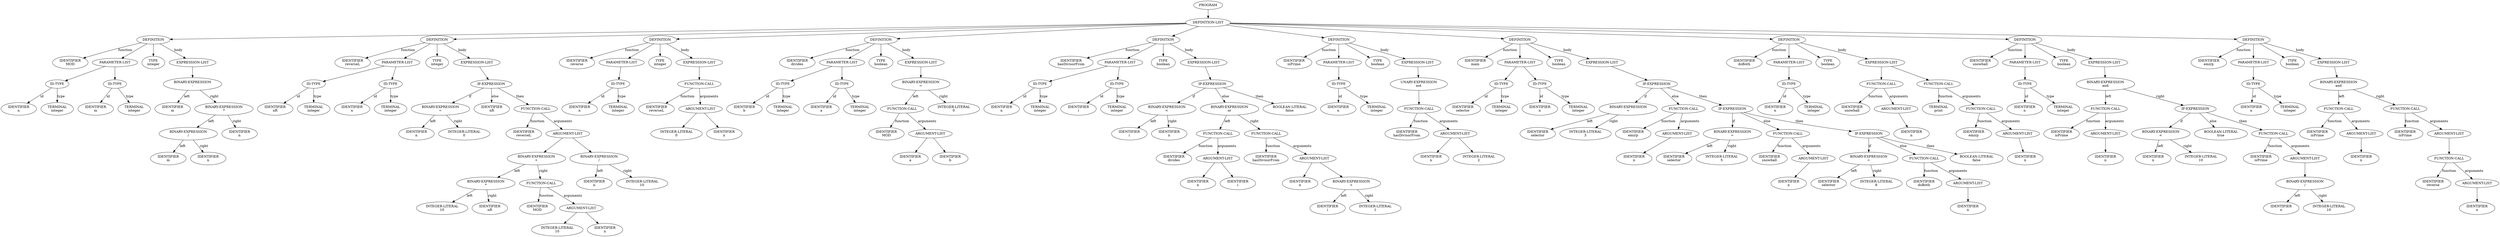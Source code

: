 digraph AST {
node0 [label="PROGRAM"]
node1 [label="DEFINITION-LIST"]
node2 [label="DEFINITION"]
node3 [label="IDENTIFIER\nMOD"]
node4 [label="PARAMETER-LIST"]
node5 [label="ID-TYPE"]
node6 [label="IDENTIFIER\nn"]
node7 [label="TERMINAL\ninteger"]
node8 [label="ID-TYPE"]
node9 [label="IDENTIFIER\nm"]
node10 [label="TERMINAL\ninteger"]
node11 [label="TYPE\ninteger"]
node12 [label="EXPRESSION-LIST"]
node13 [label="BINARY-EXPRESSION\n-"]
node14 [label="IDENTIFIER\nm"]
node15 [label="BINARY-EXPRESSION\n*"]
node16 [label="BINARY-EXPRESSION\n/"]
node17 [label="IDENTIFIER\nm"]
node18 [label="IDENTIFIER\nn"]
node19 [label="IDENTIFIER\nn"]
node20 [label="DEFINITION"]
node21 [label="IDENTIFIER\nreverseL"]
node22 [label="PARAMETER-LIST"]
node23 [label="ID-TYPE"]
node24 [label="IDENTIFIER\nnR"]
node25 [label="TERMINAL\ninteger"]
node26 [label="ID-TYPE"]
node27 [label="IDENTIFIER\nn"]
node28 [label="TERMINAL\ninteger"]
node29 [label="TYPE\ninteger"]
node30 [label="EXPRESSION-LIST"]
node31 [label="IF-EXPRESSION"]
node32 [label="BINARY-EXPRESSION\n="]
node33 [label="IDENTIFIER\nn"]
node34 [label="INTEGER-LITERAL\n0"]
node35 [label="IDENTIFIER\nnR"]
node36 [label="FUNCTION-CALL"]
node37 [label="IDENTIFIER\nreverseL"]
node38 [label="ARGUMENT-LIST"]
node39 [label="BINARY-EXPRESSION\n+"]
node40 [label="BINARY-EXPRESSION\n*"]
node41 [label="INTEGER-LITERAL\n10"]
node42 [label="IDENTIFIER\nnR"]
node43 [label="FUNCTION-CALL"]
node44 [label="IDENTIFIER\nMOD"]
node45 [label="ARGUMENT-LIST"]
node46 [label="INTEGER-LITERAL\n10"]
node47 [label="IDENTIFIER\nn"]
node48 [label="BINARY-EXPRESSION\n/"]
node49 [label="IDENTIFIER\nn"]
node50 [label="INTEGER-LITERAL\n10"]
node51 [label="DEFINITION"]
node52 [label="IDENTIFIER\nreverse"]
node53 [label="PARAMETER-LIST"]
node54 [label="ID-TYPE"]
node55 [label="IDENTIFIER\nn"]
node56 [label="TERMINAL\ninteger"]
node57 [label="TYPE\ninteger"]
node58 [label="EXPRESSION-LIST"]
node59 [label="FUNCTION-CALL"]
node60 [label="IDENTIFIER\nreverseL"]
node61 [label="ARGUMENT-LIST"]
node62 [label="INTEGER-LITERAL\n0"]
node63 [label="IDENTIFIER\nn"]
node64 [label="DEFINITION"]
node65 [label="IDENTIFIER\ndivides"]
node66 [label="PARAMETER-LIST"]
node67 [label="ID-TYPE"]
node68 [label="IDENTIFIER\nb"]
node69 [label="TERMINAL\ninteger"]
node70 [label="ID-TYPE"]
node71 [label="IDENTIFIER\na"]
node72 [label="TERMINAL\ninteger"]
node73 [label="TYPE\nboolean"]
node74 [label="EXPRESSION-LIST"]
node75 [label="BINARY-EXPRESSION\n="]
node76 [label="FUNCTION-CALL"]
node77 [label="IDENTIFIER\nMOD"]
node78 [label="ARGUMENT-LIST"]
node79 [label="IDENTIFIER\na"]
node80 [label="IDENTIFIER\nb"]
node81 [label="INTEGER-LITERAL\n0"]
node82 [label="DEFINITION"]
node83 [label="IDENTIFIER\nhasDivisorFrom"]
node84 [label="PARAMETER-LIST"]
node85 [label="ID-TYPE"]
node86 [label="IDENTIFIER\nn"]
node87 [label="TERMINAL\ninteger"]
node88 [label="ID-TYPE"]
node89 [label="IDENTIFIER\ni"]
node90 [label="TERMINAL\ninteger"]
node91 [label="TYPE\nboolean"]
node92 [label="EXPRESSION-LIST"]
node93 [label="IF-EXPRESSION"]
node94 [label="BINARY-EXPRESSION\n<"]
node95 [label="IDENTIFIER\ni"]
node96 [label="IDENTIFIER\nn"]
node97 [label="BINARY-EXPRESSION\nor"]
node98 [label="FUNCTION-CALL"]
node99 [label="IDENTIFIER\ndivides"]
node100 [label="ARGUMENT-LIST"]
node101 [label="IDENTIFIER\nn"]
node102 [label="IDENTIFIER\ni"]
node103 [label="FUNCTION-CALL"]
node104 [label="IDENTIFIER\nhasDivisorFrom"]
node105 [label="ARGUMENT-LIST"]
node106 [label="IDENTIFIER\nn"]
node107 [label="BINARY-EXPRESSION\n+"]
node108 [label="IDENTIFIER\ni"]
node109 [label="INTEGER-LITERAL\n1"]
node110 [label="BOOLEAN-LITERAL\nfalse"]
node111 [label="DEFINITION"]
node112 [label="IDENTIFIER\nisPrime"]
node113 [label="PARAMETER-LIST"]
node114 [label="ID-TYPE"]
node115 [label="IDENTIFIER\nn"]
node116 [label="TERMINAL\ninteger"]
node117 [label="TYPE\nboolean"]
node118 [label="EXPRESSION-LIST"]
node119 [label="UNARY-EXPRESSION\nnot"]
node120 [label="FUNCTION-CALL"]
node121 [label="IDENTIFIER\nhasDivisorFrom"]
node122 [label="ARGUMENT-LIST"]
node123 [label="IDENTIFIER\nn"]
node124 [label="INTEGER-LITERAL\n2"]
node125 [label="DEFINITION"]
node126 [label="IDENTIFIER\nmain"]
node127 [label="PARAMETER-LIST"]
node128 [label="ID-TYPE"]
node129 [label="IDENTIFIER\nselector"]
node130 [label="TERMINAL\ninteger"]
node131 [label="ID-TYPE"]
node132 [label="IDENTIFIER\nn"]
node133 [label="TERMINAL\ninteger"]
node134 [label="TYPE\nboolean"]
node135 [label="EXPRESSION-LIST"]
node136 [label="IF-EXPRESSION"]
node137 [label="BINARY-EXPRESSION\n="]
node138 [label="IDENTIFIER\nselector"]
node139 [label="INTEGER-LITERAL\n3"]
node140 [label="FUNCTION-CALL"]
node141 [label="IDENTIFIER\nemirp"]
node142 [label="ARGUMENT-LIST"]
node143 [label="IDENTIFIER\nn"]
node144 [label="IF-EXPRESSION"]
node145 [label="BINARY-EXPRESSION\n="]
node146 [label="IDENTIFIER\nselector"]
node147 [label="INTEGER-LITERAL\n5"]
node148 [label="FUNCTION-CALL"]
node149 [label="IDENTIFIER\nsnowball"]
node150 [label="ARGUMENT-LIST"]
node151 [label="IDENTIFIER\nn"]
node152 [label="IF-EXPRESSION"]
node153 [label="BINARY-EXPRESSION\n="]
node154 [label="IDENTIFIER\nselector"]
node155 [label="INTEGER-LITERAL\n8"]
node156 [label="FUNCTION-CALL"]
node157 [label="IDENTIFIER\ndoBoth"]
node158 [label="ARGUMENT-LIST"]
node159 [label="IDENTIFIER\nn"]
node160 [label="BOOLEAN-LITERAL\nfalse"]
node161 [label="DEFINITION"]
node162 [label="IDENTIFIER\ndoBoth"]
node163 [label="PARAMETER-LIST"]
node164 [label="ID-TYPE"]
node165 [label="IDENTIFIER\nn"]
node166 [label="TERMINAL\ninteger"]
node167 [label="TYPE\nboolean"]
node168 [label="EXPRESSION-LIST"]
node169 [label="FUNCTION-CALL"]
node170 [label="IDENTIFIER\nsnowball"]
node171 [label="ARGUMENT-LIST"]
node172 [label="IDENTIFIER\nn"]
node173 [label="FUNCTION-CALL"]
node174 [label="TERMINAL\nprint"]
node175 [label="FUNCTION-CALL"]
node176 [label="IDENTIFIER\nemirp"]
node177 [label="ARGUMENT-LIST"]
node178 [label="IDENTIFIER\nn"]
node179 [label="DEFINITION"]
node180 [label="IDENTIFIER\nsnowball"]
node181 [label="PARAMETER-LIST"]
node182 [label="ID-TYPE"]
node183 [label="IDENTIFIER\nn"]
node184 [label="TERMINAL\ninteger"]
node185 [label="TYPE\nboolean"]
node186 [label="EXPRESSION-LIST"]
node187 [label="BINARY-EXPRESSION\nand"]
node188 [label="FUNCTION-CALL"]
node189 [label="IDENTIFIER\nisPrime"]
node190 [label="ARGUMENT-LIST"]
node191 [label="IDENTIFIER\nn"]
node192 [label="IF-EXPRESSION"]
node193 [label="BINARY-EXPRESSION\n<"]
node194 [label="IDENTIFIER\nn"]
node195 [label="INTEGER-LITERAL\n10"]
node196 [label="BOOLEAN-LITERAL\ntrue"]
node197 [label="FUNCTION-CALL"]
node198 [label="IDENTIFIER\nisPrime"]
node199 [label="ARGUMENT-LIST"]
node200 [label="BINARY-EXPRESSION\n/"]
node201 [label="IDENTIFIER\nn"]
node202 [label="INTEGER-LITERAL\n10"]
node203 [label="DEFINITION"]
node204 [label="IDENTIFIER\nemirp"]
node205 [label="PARAMETER-LIST"]
node206 [label="ID-TYPE"]
node207 [label="IDENTIFIER\nn"]
node208 [label="TERMINAL\ninteger"]
node209 [label="TYPE\nboolean"]
node210 [label="EXPRESSION-LIST"]
node211 [label="BINARY-EXPRESSION\nand"]
node212 [label="FUNCTION-CALL"]
node213 [label="IDENTIFIER\nisPrime"]
node214 [label="ARGUMENT-LIST"]
node215 [label="IDENTIFIER\nn"]
node216 [label="FUNCTION-CALL"]
node217 [label="IDENTIFIER\nisPrime"]
node218 [label="ARGUMENT-LIST"]
node219 [label="FUNCTION-CALL"]
node220 [label="IDENTIFIER\nreverse"]
node221 [label="ARGUMENT-LIST"]
node222 [label="IDENTIFIER\nn"]
node2 -> node3 [label="function"]
node5 -> node6 [label="id"]
node5 -> node7 [label="type"]
node4 -> node5
node8 -> node9 [label="id"]
node8 -> node10 [label="type"]
node4 -> node8
node2 -> node4
node2 -> node11
node13 -> node14 [label="left"]
node16 -> node17 [label="left"]
node16 -> node18 [label="right"]
node15 -> node16 [label="left"]
node15 -> node19 [label="right"]
node13 -> node15 [label="right"]
node12 -> node13
node2 -> node12 [label="body"]
node1 -> node2
node20 -> node21 [label="function"]
node23 -> node24 [label="id"]
node23 -> node25 [label="type"]
node22 -> node23
node26 -> node27 [label="id"]
node26 -> node28 [label="type"]
node22 -> node26
node20 -> node22
node20 -> node29
node32 -> node33 [label="left"]
node32 -> node34 [label="right"]
node31 -> node32 [label="if"]
node31 -> node35 [label="else"]
node36 -> node37 [label="function"]
node40 -> node41 [label="left"]
node40 -> node42 [label="right"]
node39 -> node40 [label="left"]
node43 -> node44 [label="function"]
node45 -> node46
node45 -> node47
node43 -> node45 [label="arguments"]
node39 -> node43 [label="right"]
node38 -> node39
node48 -> node49 [label="left"]
node48 -> node50 [label="right"]
node38 -> node48
node36 -> node38 [label="arguments"]
node31 -> node36 [label="then"]
node30 -> node31
node20 -> node30 [label="body"]
node1 -> node20
node51 -> node52 [label="function"]
node54 -> node55 [label="id"]
node54 -> node56 [label="type"]
node53 -> node54
node51 -> node53
node51 -> node57
node59 -> node60 [label="function"]
node61 -> node62
node61 -> node63
node59 -> node61 [label="arguments"]
node58 -> node59
node51 -> node58 [label="body"]
node1 -> node51
node64 -> node65 [label="function"]
node67 -> node68 [label="id"]
node67 -> node69 [label="type"]
node66 -> node67
node70 -> node71 [label="id"]
node70 -> node72 [label="type"]
node66 -> node70
node64 -> node66
node64 -> node73
node76 -> node77 [label="function"]
node78 -> node79
node78 -> node80
node76 -> node78 [label="arguments"]
node75 -> node76 [label="left"]
node75 -> node81 [label="right"]
node74 -> node75
node64 -> node74 [label="body"]
node1 -> node64
node82 -> node83 [label="function"]
node85 -> node86 [label="id"]
node85 -> node87 [label="type"]
node84 -> node85
node88 -> node89 [label="id"]
node88 -> node90 [label="type"]
node84 -> node88
node82 -> node84
node82 -> node91
node94 -> node95 [label="left"]
node94 -> node96 [label="right"]
node93 -> node94 [label="if"]
node98 -> node99 [label="function"]
node100 -> node101
node100 -> node102
node98 -> node100 [label="arguments"]
node97 -> node98 [label="left"]
node103 -> node104 [label="function"]
node105 -> node106
node107 -> node108 [label="left"]
node107 -> node109 [label="right"]
node105 -> node107
node103 -> node105 [label="arguments"]
node97 -> node103 [label="right"]
node93 -> node97 [label="else"]
node93 -> node110 [label="then"]
node92 -> node93
node82 -> node92 [label="body"]
node1 -> node82
node111 -> node112 [label="function"]
node114 -> node115 [label="id"]
node114 -> node116 [label="type"]
node113 -> node114
node111 -> node113
node111 -> node117
node120 -> node121 [label="function"]
node122 -> node123
node122 -> node124
node120 -> node122 [label="arguments"]
node119 -> node120
node118 -> node119
node111 -> node118 [label="body"]
node1 -> node111
node125 -> node126 [label="function"]
node128 -> node129 [label="id"]
node128 -> node130 [label="type"]
node127 -> node128
node131 -> node132 [label="id"]
node131 -> node133 [label="type"]
node127 -> node131
node125 -> node127
node125 -> node134
node137 -> node138 [label="left"]
node137 -> node139 [label="right"]
node136 -> node137 [label="if"]
node140 -> node141 [label="function"]
node142 -> node143
node140 -> node142 [label="arguments"]
node136 -> node140 [label="else"]
node145 -> node146 [label="left"]
node145 -> node147 [label="right"]
node144 -> node145 [label="if"]
node148 -> node149 [label="function"]
node150 -> node151
node148 -> node150 [label="arguments"]
node144 -> node148 [label="else"]
node153 -> node154 [label="left"]
node153 -> node155 [label="right"]
node152 -> node153 [label="if"]
node156 -> node157 [label="function"]
node158 -> node159
node156 -> node158 [label="arguments"]
node152 -> node156 [label="else"]
node152 -> node160 [label="then"]
node144 -> node152 [label="then"]
node136 -> node144 [label="then"]
node135 -> node136
node125 -> node135 [label="body"]
node1 -> node125
node161 -> node162 [label="function"]
node164 -> node165 [label="id"]
node164 -> node166 [label="type"]
node163 -> node164
node161 -> node163
node161 -> node167
node169 -> node170 [label="function"]
node171 -> node172
node169 -> node171 [label="arguments"]
node168 -> node169
node173 -> node174 [label="function"]
node175 -> node176 [label="function"]
node177 -> node178
node175 -> node177 [label="arguments"]
node173 -> node175 [label="arguments"]
node168 -> node173
node161 -> node168 [label="body"]
node1 -> node161
node179 -> node180 [label="function"]
node182 -> node183 [label="id"]
node182 -> node184 [label="type"]
node181 -> node182
node179 -> node181
node179 -> node185
node188 -> node189 [label="function"]
node190 -> node191
node188 -> node190 [label="arguments"]
node187 -> node188 [label="left"]
node193 -> node194 [label="left"]
node193 -> node195 [label="right"]
node192 -> node193 [label="if"]
node192 -> node196 [label="else"]
node197 -> node198 [label="function"]
node200 -> node201 [label="left"]
node200 -> node202 [label="right"]
node199 -> node200
node197 -> node199 [label="arguments"]
node192 -> node197 [label="then"]
node187 -> node192 [label="right"]
node186 -> node187
node179 -> node186 [label="body"]
node1 -> node179
node203 -> node204 [label="function"]
node206 -> node207 [label="id"]
node206 -> node208 [label="type"]
node205 -> node206
node203 -> node205
node203 -> node209
node212 -> node213 [label="function"]
node214 -> node215
node212 -> node214 [label="arguments"]
node211 -> node212 [label="left"]
node216 -> node217 [label="function"]
node219 -> node220 [label="function"]
node221 -> node222
node219 -> node221 [label="arguments"]
node218 -> node219
node216 -> node218 [label="arguments"]
node211 -> node216 [label="right"]
node210 -> node211
node203 -> node210 [label="body"]
node1 -> node203
node0 -> node1
}